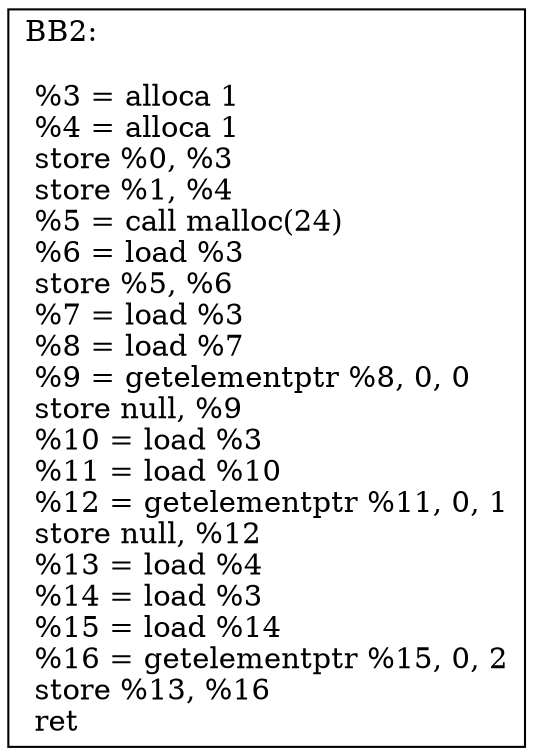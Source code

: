 digraph "CFG of CreateNode function"{
	BB2[shape=record,label="{BB2:\l\l
	 %3 = alloca  1\l	 %4 = alloca  1\l	 store  %0,  %3\l	 store  %1,  %4\l	 %5 = call malloc(24)\l	 %6 = load  %3\l	 store  %5,  %6\l	 %7 = load  %3\l	 %8 = load  %7\l	 %9 = getelementptr  %8,  0,  0\l	 store  null,  %9\l	 %10 = load  %3\l	 %11 = load  %10\l	 %12 = getelementptr  %11,  0,  1\l	 store  null,  %12\l	 %13 = load  %4\l	 %14 = load  %3\l	 %15 = load  %14\l	 %16 = getelementptr  %15,  0,  2\l	 store  %13,  %16\l	 ret \l	}"];
}
